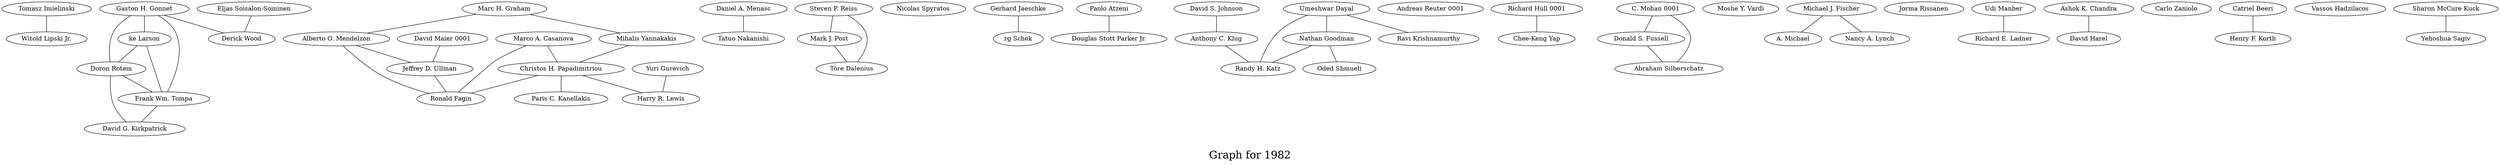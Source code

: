 /*****
Graph for 1982
*****/

graph G {
  graph [splines=true overlap=false]
  node  [shape=ellipse, width=0.3, height=0.3]
  0 [label="Tomasz Imielinski"];
  1 [label="Witold Lipski Jr."];
  2 [label="Gaston H. Gonnet"];
  3 [label="ke Larson"];
  4 [label="Marc H. Graham"];
  5 [label="Alberto O. Mendelzon"];
  6 [label="Daniel A. Menasc"];
  7 [label="Tatuo Nakanishi"];
  8 [label="Steven P. Reiss"];
  9 [label="Mark J. Post"];
  10 [label="Tore Dalenius"];
  11 [label="David Maier 0001"];
  12 [label="Jeffrey D. Ullman"];
  13 [label="Nicolas Spyratos"];
  14 [label="Marco A. Casanova"];
  15 [label="Gerhard Jaeschke"];
  16 [label="rg Schek"];
  17 [label="Paolo Atzeni"];
  18 [label="Douglas Stott Parker Jr."];
  19 [label="Doron Rotem"];
  20 [label="Frank Wm. Tompa"];
  21 [label="David G. Kirkpatrick"];
  22 [label="Mihalis Yannakakis"];
  23 [label="David S. Johnson"];
  24 [label="Anthony C. Klug"];
  25 [label="Andreas Reuter 0001"];
  26 [label="Christos H. Papadimitriou"];
  27 [label="Paris C. Kanellakis"];
  28 [label="Richard Hull 0001"];
  29 [label="Chee-Keng Yap"];
  30 [label="C. Mohan 0001"];
  31 [label="Donald S. Fussell"];
  32 [label="Abraham Silberschatz"];
  33 [label="Ronald Fagin"];
  34 [label="Moshe Y. Vardi"];
  35 [label="Yuri Gurevich"];
  36 [label="Harry R. Lewis"];
  37 [label="Umeshwar Dayal"];
  38 [label="Nathan Goodman"];
  39 [label="Randy H. Katz"];
  40 [label="Michael J. Fischer"];
  41 [label="A. Michael"];
  42 [label="Jorma Rissanen"];
  43 [label="Oded Shmueli"];
  44 [label="Udi Manber"];
  45 [label="Richard E. Ladner"];
  46 [label="Ashok K. Chandra"];
  47 [label="David Harel"];
  48 [label="Carlo Zaniolo"];
  49 [label="Catriel Beeri"];
  50 [label="Henry F. Korth"];
  51 [label="Ravi Krishnamurthy"];
  52 [label="Vassos Hadzilacos"];
  53 [label="Eljas Soisalon-Soininen"];
  54 [label="Derick Wood"];
  55 [label="Nancy A. Lynch"];
  56 [label="Sharon McCure Kuck"];
  57 [label="Yehoshua Sagiv"];
  0 -- 1;
  2 -- 3;
  2 -- 19;
  2 -- 20;
  2 -- 54;
  3 -- 19;
  3 -- 20;
  4 -- 5;
  4 -- 22;
  5 -- 12;
  5 -- 33;
  6 -- 7;
  8 -- 9;
  8 -- 10;
  9 -- 10;
  11 -- 12;
  12 -- 33;
  14 -- 26;
  14 -- 33;
  15 -- 16;
  17 -- 18;
  19 -- 20;
  19 -- 21;
  20 -- 21;
  22 -- 26;
  23 -- 24;
  24 -- 39;
  26 -- 27;
  26 -- 33;
  26 -- 36;
  28 -- 29;
  30 -- 31;
  30 -- 32;
  31 -- 32;
  35 -- 36;
  37 -- 38;
  37 -- 39;
  37 -- 51;
  38 -- 39;
  38 -- 43;
  40 -- 41;
  40 -- 55;
  44 -- 45;
  46 -- 47;
  49 -- 50;
  53 -- 54;
  56 -- 57;
  label = "\nGraph for 1982\n";  fontsize=24;
}
